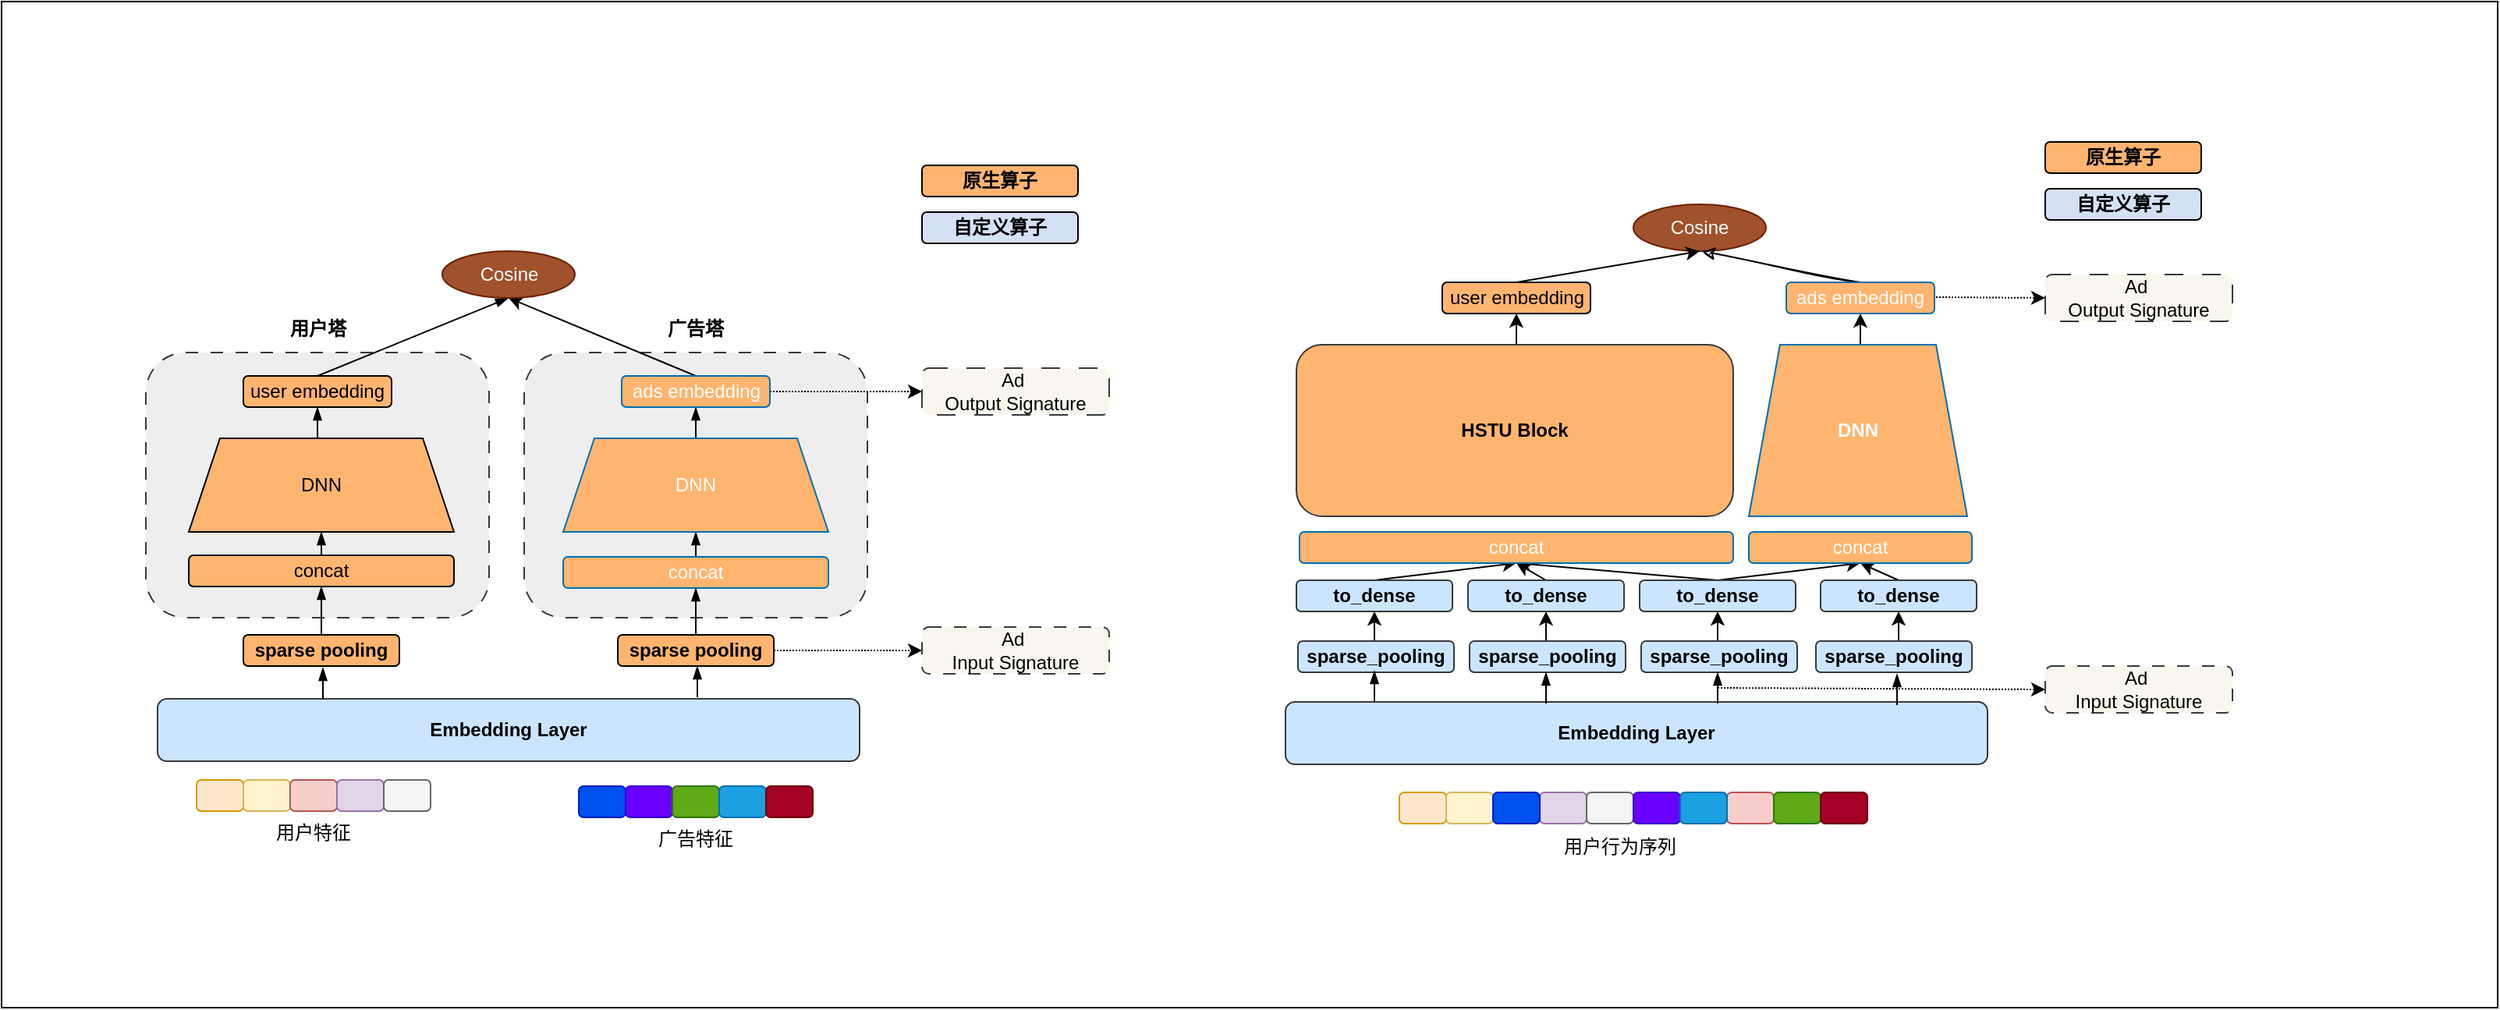 <mxfile version="27.0.3">
  <diagram id="C5RBs43oDa-KdzZeNtuy" name="Page-1">
    <mxGraphModel dx="1213" dy="1800" grid="1" gridSize="10" guides="1" tooltips="1" connect="1" arrows="1" fold="1" page="1" pageScale="1" pageWidth="827" pageHeight="1169" math="0" shadow="0">
      <root>
        <mxCell id="WIyWlLk6GJQsqaUBKTNV-0" />
        <mxCell id="WIyWlLk6GJQsqaUBKTNV-1" parent="WIyWlLk6GJQsqaUBKTNV-0" />
        <mxCell id="u-MCPZwp57srw_KDi1BU-45" value="" style="rounded=0;whiteSpace=wrap;html=1;hachureGap=4;strokeColor=default;align=center;verticalAlign=middle;fontFamily=Architects Daughter;fontSource=https%3A%2F%2Ffonts.googleapis.com%2Fcss%3Ffamily%3DArchitects%2BDaughter;fontSize=12;fontColor=default;fillColor=default;" vertex="1" parent="WIyWlLk6GJQsqaUBKTNV-1">
          <mxGeometry x="80" y="-70" width="1600" height="645" as="geometry" />
        </mxCell>
        <mxCell id="u-MCPZwp57srw_KDi1BU-48" value="" style="rounded=1;whiteSpace=wrap;html=1;hachureGap=4;strokeColor=#36393d;align=center;verticalAlign=middle;fontFamily=Architects Daughter;fontSource=https%3A%2F%2Ffonts.googleapis.com%2Fcss%3Ffamily%3DArchitects%2BDaughter;fontSize=12;fillColor=#eeeeee;dashed=1;dashPattern=8 8;" vertex="1" parent="WIyWlLk6GJQsqaUBKTNV-1">
          <mxGeometry x="415" y="155" width="220" height="170" as="geometry" />
        </mxCell>
        <mxCell id="u-MCPZwp57srw_KDi1BU-46" value="" style="rounded=1;whiteSpace=wrap;html=1;hachureGap=4;strokeColor=#36393d;align=center;verticalAlign=middle;fontFamily=Architects Daughter;fontSource=https%3A%2F%2Ffonts.googleapis.com%2Fcss%3Ffamily%3DArchitects%2BDaughter;fontSize=12;fillColor=#eeeeee;dashed=1;dashPattern=8 8;" vertex="1" parent="WIyWlLk6GJQsqaUBKTNV-1">
          <mxGeometry x="172.5" y="155" width="220" height="170" as="geometry" />
        </mxCell>
        <mxCell id="u-MCPZwp57srw_KDi1BU-0" value="" style="rounded=1;whiteSpace=wrap;html=1;hachureGap=4;fontFamily=Architects Daughter;fontSource=https%3A%2F%2Ffonts.googleapis.com%2Fcss%3Ffamily%3DArchitects%2BDaughter;fillColor=#ffe6cc;strokeColor=#d79b00;" vertex="1" parent="WIyWlLk6GJQsqaUBKTNV-1">
          <mxGeometry x="205" y="429" width="30" height="20" as="geometry" />
        </mxCell>
        <mxCell id="u-MCPZwp57srw_KDi1BU-2" value="" style="rounded=1;whiteSpace=wrap;html=1;hachureGap=4;fontFamily=Architects Daughter;fontSource=https%3A%2F%2Ffonts.googleapis.com%2Fcss%3Ffamily%3DArchitects%2BDaughter;fillColor=#fff2cc;strokeColor=#d6b656;" vertex="1" parent="WIyWlLk6GJQsqaUBKTNV-1">
          <mxGeometry x="235" y="429" width="30" height="20" as="geometry" />
        </mxCell>
        <mxCell id="u-MCPZwp57srw_KDi1BU-3" value="" style="rounded=1;whiteSpace=wrap;html=1;hachureGap=4;fontFamily=Architects Daughter;fontSource=https%3A%2F%2Ffonts.googleapis.com%2Fcss%3Ffamily%3DArchitects%2BDaughter;fillColor=#f8cecc;strokeColor=#b85450;" vertex="1" parent="WIyWlLk6GJQsqaUBKTNV-1">
          <mxGeometry x="265" y="429" width="30" height="20" as="geometry" />
        </mxCell>
        <mxCell id="u-MCPZwp57srw_KDi1BU-4" value="" style="rounded=1;whiteSpace=wrap;html=1;hachureGap=4;fontFamily=Architects Daughter;fontSource=https%3A%2F%2Ffonts.googleapis.com%2Fcss%3Ffamily%3DArchitects%2BDaughter;fillColor=#e1d5e7;strokeColor=#9673a6;" vertex="1" parent="WIyWlLk6GJQsqaUBKTNV-1">
          <mxGeometry x="295" y="429" width="30" height="20" as="geometry" />
        </mxCell>
        <mxCell id="u-MCPZwp57srw_KDi1BU-5" value="用户特征" style="text;html=1;align=center;verticalAlign=middle;whiteSpace=wrap;rounded=0;fontFamily=Architects Daughter;fontSource=https%3A%2F%2Ffonts.googleapis.com%2Fcss%3Ffamily%3DArchitects%2BDaughter;fontSize=12;fontColor=default;" vertex="1" parent="WIyWlLk6GJQsqaUBKTNV-1">
          <mxGeometry x="250" y="449" width="60" height="30" as="geometry" />
        </mxCell>
        <mxCell id="u-MCPZwp57srw_KDi1BU-12" value="&lt;font face=&quot;Helvetica&quot;&gt;Embedding Layer&lt;/font&gt;" style="rounded=1;whiteSpace=wrap;html=1;hachureGap=4;strokeColor=#36393d;align=center;verticalAlign=middle;fontFamily=Architects Daughter;fontSource=https%3A%2F%2Ffonts.googleapis.com%2Fcss%3Ffamily%3DArchitects%2BDaughter;fontSize=12;fillColor=#cce5ff;fontStyle=1" vertex="1" parent="WIyWlLk6GJQsqaUBKTNV-1">
          <mxGeometry x="180" y="377" width="450" height="40" as="geometry" />
        </mxCell>
        <mxCell id="u-MCPZwp57srw_KDi1BU-13" value="" style="rounded=1;whiteSpace=wrap;html=1;hachureGap=4;fontFamily=Architects Daughter;fontSource=https%3A%2F%2Ffonts.googleapis.com%2Fcss%3Ffamily%3DArchitects%2BDaughter;fillColor=#f5f5f5;fontColor=#333333;strokeColor=#666666;" vertex="1" parent="WIyWlLk6GJQsqaUBKTNV-1">
          <mxGeometry x="325" y="429" width="30" height="20" as="geometry" />
        </mxCell>
        <mxCell id="u-MCPZwp57srw_KDi1BU-14" value="" style="rounded=1;whiteSpace=wrap;html=1;hachureGap=4;fontFamily=Architects Daughter;fontSource=https%3A%2F%2Ffonts.googleapis.com%2Fcss%3Ffamily%3DArchitects%2BDaughter;fillColor=#0050ef;fontColor=#ffffff;strokeColor=#001DBC;" vertex="1" parent="WIyWlLk6GJQsqaUBKTNV-1">
          <mxGeometry x="450" y="433" width="30" height="20" as="geometry" />
        </mxCell>
        <mxCell id="u-MCPZwp57srw_KDi1BU-15" value="" style="rounded=1;whiteSpace=wrap;html=1;hachureGap=4;fontFamily=Architects Daughter;fontSource=https%3A%2F%2Ffonts.googleapis.com%2Fcss%3Ffamily%3DArchitects%2BDaughter;fillColor=#6a00ff;fontColor=#ffffff;strokeColor=#3700CC;" vertex="1" parent="WIyWlLk6GJQsqaUBKTNV-1">
          <mxGeometry x="480" y="433" width="30" height="20" as="geometry" />
        </mxCell>
        <mxCell id="u-MCPZwp57srw_KDi1BU-16" value="" style="rounded=1;whiteSpace=wrap;html=1;hachureGap=4;fontFamily=Architects Daughter;fontSource=https%3A%2F%2Ffonts.googleapis.com%2Fcss%3Ffamily%3DArchitects%2BDaughter;fillColor=#60a917;fontColor=#ffffff;strokeColor=#2D7600;" vertex="1" parent="WIyWlLk6GJQsqaUBKTNV-1">
          <mxGeometry x="510" y="433" width="30" height="20" as="geometry" />
        </mxCell>
        <mxCell id="u-MCPZwp57srw_KDi1BU-17" value="" style="rounded=1;whiteSpace=wrap;html=1;hachureGap=4;fontFamily=Architects Daughter;fontSource=https%3A%2F%2Ffonts.googleapis.com%2Fcss%3Ffamily%3DArchitects%2BDaughter;fillColor=#1ba1e2;fontColor=#ffffff;strokeColor=#006EAF;" vertex="1" parent="WIyWlLk6GJQsqaUBKTNV-1">
          <mxGeometry x="540" y="433" width="30" height="20" as="geometry" />
        </mxCell>
        <mxCell id="u-MCPZwp57srw_KDi1BU-18" value="广告特征" style="text;html=1;align=center;verticalAlign=middle;whiteSpace=wrap;rounded=0;fontFamily=Architects Daughter;fontSource=https%3A%2F%2Ffonts.googleapis.com%2Fcss%3Ffamily%3DArchitects%2BDaughter;fontSize=12;fontColor=default;" vertex="1" parent="WIyWlLk6GJQsqaUBKTNV-1">
          <mxGeometry x="495" y="453" width="60" height="30" as="geometry" />
        </mxCell>
        <mxCell id="u-MCPZwp57srw_KDi1BU-19" value="" style="rounded=1;whiteSpace=wrap;html=1;hachureGap=4;fontFamily=Architects Daughter;fontSource=https%3A%2F%2Ffonts.googleapis.com%2Fcss%3Ffamily%3DArchitects%2BDaughter;fillColor=#a20025;fontColor=#ffffff;strokeColor=#6F0000;" vertex="1" parent="WIyWlLk6GJQsqaUBKTNV-1">
          <mxGeometry x="570" y="433" width="30" height="20" as="geometry" />
        </mxCell>
        <mxCell id="u-MCPZwp57srw_KDi1BU-29" style="edgeStyle=orthogonalEdgeStyle;rounded=0;hachureGap=4;orthogonalLoop=1;jettySize=auto;html=1;exitX=0.5;exitY=0;exitDx=0;exitDy=0;entryX=0.5;entryY=1;entryDx=0;entryDy=0;fontFamily=Architects Daughter;fontSource=https%3A%2F%2Ffonts.googleapis.com%2Fcss%3Ffamily%3DArchitects%2BDaughter;fontSize=12;fontColor=default;endArrow=blockThin;endFill=1;" edge="1" parent="WIyWlLk6GJQsqaUBKTNV-1" source="u-MCPZwp57srw_KDi1BU-20" target="u-MCPZwp57srw_KDi1BU-23">
          <mxGeometry relative="1" as="geometry" />
        </mxCell>
        <mxCell id="u-MCPZwp57srw_KDi1BU-20" value="&lt;font face=&quot;Helvetica&quot;&gt;concat&lt;/font&gt;" style="rounded=1;whiteSpace=wrap;html=1;hachureGap=4;strokeColor=default;align=center;verticalAlign=middle;fontFamily=Architects Daughter;fontSource=https%3A%2F%2Ffonts.googleapis.com%2Fcss%3Ffamily%3DArchitects%2BDaughter;fontSize=12;fontColor=default;fillColor=#FFB570;" vertex="1" parent="WIyWlLk6GJQsqaUBKTNV-1">
          <mxGeometry x="200" y="285" width="170" height="20" as="geometry" />
        </mxCell>
        <mxCell id="u-MCPZwp57srw_KDi1BU-30" style="edgeStyle=orthogonalEdgeStyle;rounded=0;hachureGap=4;orthogonalLoop=1;jettySize=auto;html=1;exitX=0.5;exitY=0;exitDx=0;exitDy=0;entryX=0.5;entryY=1;entryDx=0;entryDy=0;fontFamily=Architects Daughter;fontSource=https%3A%2F%2Ffonts.googleapis.com%2Fcss%3Ffamily%3DArchitects%2BDaughter;fontSize=12;fontColor=default;endArrow=blockThin;endFill=1;" edge="1" parent="WIyWlLk6GJQsqaUBKTNV-1" source="u-MCPZwp57srw_KDi1BU-22" target="u-MCPZwp57srw_KDi1BU-24">
          <mxGeometry relative="1" as="geometry" />
        </mxCell>
        <mxCell id="u-MCPZwp57srw_KDi1BU-22" value="&lt;font face=&quot;Helvetica&quot;&gt;concat&lt;/font&gt;" style="rounded=1;whiteSpace=wrap;html=1;hachureGap=4;strokeColor=#006EAF;align=center;verticalAlign=middle;fontFamily=Architects Daughter;fontSource=https%3A%2F%2Ffonts.googleapis.com%2Fcss%3Ffamily%3DArchitects%2BDaughter;fontSize=12;fontColor=#ffffff;fillColor=#FFB570;" vertex="1" parent="WIyWlLk6GJQsqaUBKTNV-1">
          <mxGeometry x="440" y="286" width="170" height="20" as="geometry" />
        </mxCell>
        <mxCell id="u-MCPZwp57srw_KDi1BU-32" style="edgeStyle=orthogonalEdgeStyle;rounded=0;hachureGap=4;orthogonalLoop=1;jettySize=auto;html=1;exitX=0.5;exitY=0;exitDx=0;exitDy=0;entryX=0.5;entryY=1;entryDx=0;entryDy=0;fontFamily=Architects Daughter;fontSource=https%3A%2F%2Ffonts.googleapis.com%2Fcss%3Ffamily%3DArchitects%2BDaughter;fontSize=12;fontColor=default;endArrow=blockThin;endFill=1;" edge="1" parent="WIyWlLk6GJQsqaUBKTNV-1" source="u-MCPZwp57srw_KDi1BU-23" target="u-MCPZwp57srw_KDi1BU-25">
          <mxGeometry relative="1" as="geometry" />
        </mxCell>
        <mxCell id="u-MCPZwp57srw_KDi1BU-23" value="&lt;font face=&quot;Helvetica&quot;&gt;DNN&lt;/font&gt;" style="shape=trapezoid;perimeter=trapezoidPerimeter;whiteSpace=wrap;html=1;fixedSize=1;rounded=0;hachureGap=4;strokeColor=default;align=center;verticalAlign=middle;fontFamily=Architects Daughter;fontSource=https%3A%2F%2Ffonts.googleapis.com%2Fcss%3Ffamily%3DArchitects%2BDaughter;fontSize=12;fontColor=default;fillColor=#FFB570;" vertex="1" parent="WIyWlLk6GJQsqaUBKTNV-1">
          <mxGeometry x="200" y="210" width="170" height="60" as="geometry" />
        </mxCell>
        <mxCell id="u-MCPZwp57srw_KDi1BU-33" style="edgeStyle=orthogonalEdgeStyle;rounded=0;hachureGap=4;orthogonalLoop=1;jettySize=auto;html=1;exitX=0.5;exitY=0;exitDx=0;exitDy=0;entryX=0.5;entryY=1;entryDx=0;entryDy=0;fontFamily=Architects Daughter;fontSource=https%3A%2F%2Ffonts.googleapis.com%2Fcss%3Ffamily%3DArchitects%2BDaughter;fontSize=12;fontColor=default;endArrow=blockThin;endFill=1;" edge="1" parent="WIyWlLk6GJQsqaUBKTNV-1" source="u-MCPZwp57srw_KDi1BU-24" target="u-MCPZwp57srw_KDi1BU-26">
          <mxGeometry relative="1" as="geometry" />
        </mxCell>
        <mxCell id="u-MCPZwp57srw_KDi1BU-24" value="&lt;font face=&quot;Helvetica&quot;&gt;DNN&lt;/font&gt;" style="shape=trapezoid;perimeter=trapezoidPerimeter;whiteSpace=wrap;html=1;fixedSize=1;rounded=0;hachureGap=4;strokeColor=#006EAF;align=center;verticalAlign=middle;fontFamily=Architects Daughter;fontSource=https%3A%2F%2Ffonts.googleapis.com%2Fcss%3Ffamily%3DArchitects%2BDaughter;fontSize=12;fontColor=#ffffff;fillColor=#FFB570;" vertex="1" parent="WIyWlLk6GJQsqaUBKTNV-1">
          <mxGeometry x="440" y="210" width="170" height="60" as="geometry" />
        </mxCell>
        <mxCell id="u-MCPZwp57srw_KDi1BU-34" style="rounded=0;hachureGap=4;orthogonalLoop=1;jettySize=auto;html=1;exitX=0.5;exitY=0;exitDx=0;exitDy=0;entryX=0.5;entryY=1;entryDx=0;entryDy=0;fontFamily=Architects Daughter;fontSource=https%3A%2F%2Ffonts.googleapis.com%2Fcss%3Ffamily%3DArchitects%2BDaughter;fontSize=12;fontColor=default;endArrow=blockThin;endFill=1;" edge="1" parent="WIyWlLk6GJQsqaUBKTNV-1" source="u-MCPZwp57srw_KDi1BU-25" target="u-MCPZwp57srw_KDi1BU-28">
          <mxGeometry relative="1" as="geometry" />
        </mxCell>
        <mxCell id="u-MCPZwp57srw_KDi1BU-25" value="&lt;font face=&quot;Helvetica&quot;&gt;user embedding&lt;/font&gt;" style="rounded=1;whiteSpace=wrap;html=1;hachureGap=4;strokeColor=default;align=center;verticalAlign=middle;fontFamily=Architects Daughter;fontSource=https%3A%2F%2Ffonts.googleapis.com%2Fcss%3Ffamily%3DArchitects%2BDaughter;fontSize=12;fontColor=default;fillColor=#FFB570;" vertex="1" parent="WIyWlLk6GJQsqaUBKTNV-1">
          <mxGeometry x="235" y="170" width="95" height="20" as="geometry" />
        </mxCell>
        <mxCell id="u-MCPZwp57srw_KDi1BU-35" style="rounded=0;hachureGap=4;orthogonalLoop=1;jettySize=auto;html=1;exitX=0.5;exitY=0;exitDx=0;exitDy=0;entryX=0.5;entryY=1;entryDx=0;entryDy=0;fontFamily=Architects Daughter;fontSource=https%3A%2F%2Ffonts.googleapis.com%2Fcss%3Ffamily%3DArchitects%2BDaughter;fontSize=12;fontColor=default;" edge="1" parent="WIyWlLk6GJQsqaUBKTNV-1" source="u-MCPZwp57srw_KDi1BU-26" target="u-MCPZwp57srw_KDi1BU-28">
          <mxGeometry relative="1" as="geometry" />
        </mxCell>
        <mxCell id="u-MCPZwp57srw_KDi1BU-60" style="rounded=0;hachureGap=4;orthogonalLoop=1;jettySize=auto;html=1;exitX=1;exitY=0.5;exitDx=0;exitDy=0;entryX=0;entryY=0.5;entryDx=0;entryDy=0;fontFamily=Architects Daughter;fontSource=https%3A%2F%2Ffonts.googleapis.com%2Fcss%3Ffamily%3DArchitects%2BDaughter;fontSize=12;fontColor=default;dashed=1;dashPattern=1 1;" edge="1" parent="WIyWlLk6GJQsqaUBKTNV-1" source="u-MCPZwp57srw_KDi1BU-26" target="u-MCPZwp57srw_KDi1BU-59">
          <mxGeometry relative="1" as="geometry" />
        </mxCell>
        <mxCell id="u-MCPZwp57srw_KDi1BU-26" value="&lt;font face=&quot;Helvetica&quot;&gt;ads embedding&lt;/font&gt;" style="rounded=1;whiteSpace=wrap;html=1;hachureGap=4;strokeColor=#006EAF;align=center;verticalAlign=middle;fontFamily=Architects Daughter;fontSource=https%3A%2F%2Ffonts.googleapis.com%2Fcss%3Ffamily%3DArchitects%2BDaughter;fontSize=12;fontColor=#ffffff;fillColor=#FFB570;" vertex="1" parent="WIyWlLk6GJQsqaUBKTNV-1">
          <mxGeometry x="477.5" y="170" width="95" height="20" as="geometry" />
        </mxCell>
        <mxCell id="u-MCPZwp57srw_KDi1BU-28" value="Cosine" style="ellipse;whiteSpace=wrap;html=1;rounded=1;hachureGap=4;strokeColor=#6D1F00;align=center;verticalAlign=middle;fontFamily=Helvetica;fontSize=12;fontColor=#ffffff;fillColor=#a0522d;" vertex="1" parent="WIyWlLk6GJQsqaUBKTNV-1">
          <mxGeometry x="362.5" y="90" width="85" height="30" as="geometry" />
        </mxCell>
        <mxCell id="u-MCPZwp57srw_KDi1BU-39" style="edgeStyle=orthogonalEdgeStyle;rounded=0;hachureGap=4;orthogonalLoop=1;jettySize=auto;html=1;exitX=0.5;exitY=0;exitDx=0;exitDy=0;entryX=0.5;entryY=1;entryDx=0;entryDy=0;fontFamily=Architects Daughter;fontSource=https%3A%2F%2Ffonts.googleapis.com%2Fcss%3Ffamily%3DArchitects%2BDaughter;fontSize=12;fontColor=default;endArrow=blockThin;endFill=1;" edge="1" parent="WIyWlLk6GJQsqaUBKTNV-1" source="u-MCPZwp57srw_KDi1BU-36" target="u-MCPZwp57srw_KDi1BU-20">
          <mxGeometry relative="1" as="geometry" />
        </mxCell>
        <mxCell id="u-MCPZwp57srw_KDi1BU-36" value="&lt;font face=&quot;Helvetica&quot;&gt;&lt;b&gt;sparse pooling&lt;/b&gt;&lt;/font&gt;" style="rounded=1;whiteSpace=wrap;html=1;hachureGap=4;strokeColor=default;align=center;verticalAlign=middle;fontFamily=Architects Daughter;fontSource=https%3A%2F%2Ffonts.googleapis.com%2Fcss%3Ffamily%3DArchitects%2BDaughter;fontSize=12;fontColor=default;fillColor=#FFB570;" vertex="1" parent="WIyWlLk6GJQsqaUBKTNV-1">
          <mxGeometry x="235" y="336" width="100" height="20" as="geometry" />
        </mxCell>
        <mxCell id="u-MCPZwp57srw_KDi1BU-38" style="edgeStyle=orthogonalEdgeStyle;rounded=0;hachureGap=4;orthogonalLoop=1;jettySize=auto;html=1;exitX=0.5;exitY=0;exitDx=0;exitDy=0;entryX=0.5;entryY=1;entryDx=0;entryDy=0;fontFamily=Architects Daughter;fontSource=https%3A%2F%2Ffonts.googleapis.com%2Fcss%3Ffamily%3DArchitects%2BDaughter;fontSize=12;fontColor=default;endArrow=blockThin;endFill=1;" edge="1" parent="WIyWlLk6GJQsqaUBKTNV-1" source="u-MCPZwp57srw_KDi1BU-37" target="u-MCPZwp57srw_KDi1BU-22">
          <mxGeometry relative="1" as="geometry" />
        </mxCell>
        <mxCell id="u-MCPZwp57srw_KDi1BU-58" style="rounded=0;hachureGap=4;orthogonalLoop=1;jettySize=auto;html=1;exitX=1;exitY=0.5;exitDx=0;exitDy=0;fontFamily=Architects Daughter;fontSource=https%3A%2F%2Ffonts.googleapis.com%2Fcss%3Ffamily%3DArchitects%2BDaughter;fontSize=12;fontColor=default;dashed=1;dashPattern=1 1;entryX=0;entryY=0.5;entryDx=0;entryDy=0;" edge="1" parent="WIyWlLk6GJQsqaUBKTNV-1" source="u-MCPZwp57srw_KDi1BU-37" target="u-MCPZwp57srw_KDi1BU-55">
          <mxGeometry relative="1" as="geometry" />
        </mxCell>
        <mxCell id="u-MCPZwp57srw_KDi1BU-37" value="&lt;font face=&quot;Helvetica&quot;&gt;&lt;b&gt;sparse pooling&lt;/b&gt;&lt;/font&gt;" style="rounded=1;whiteSpace=wrap;html=1;hachureGap=4;strokeColor=default;align=center;verticalAlign=middle;fontFamily=Architects Daughter;fontSource=https%3A%2F%2Ffonts.googleapis.com%2Fcss%3Ffamily%3DArchitects%2BDaughter;fontSize=12;fontColor=default;fillColor=#FFB570;" vertex="1" parent="WIyWlLk6GJQsqaUBKTNV-1">
          <mxGeometry x="475" y="336" width="100" height="20" as="geometry" />
        </mxCell>
        <mxCell id="u-MCPZwp57srw_KDi1BU-41" style="edgeStyle=orthogonalEdgeStyle;rounded=0;hachureGap=4;orthogonalLoop=1;jettySize=auto;html=1;exitX=0.5;exitY=0;exitDx=0;exitDy=0;entryX=0.5;entryY=1;entryDx=0;entryDy=0;fontFamily=Architects Daughter;fontSource=https%3A%2F%2Ffonts.googleapis.com%2Fcss%3Ffamily%3DArchitects%2BDaughter;fontSize=12;fontColor=default;endArrow=blockThin;endFill=1;" edge="1" parent="WIyWlLk6GJQsqaUBKTNV-1">
          <mxGeometry relative="1" as="geometry">
            <mxPoint x="526" y="376" as="sourcePoint" />
            <mxPoint x="526" y="356" as="targetPoint" />
          </mxGeometry>
        </mxCell>
        <mxCell id="u-MCPZwp57srw_KDi1BU-42" style="edgeStyle=orthogonalEdgeStyle;rounded=0;hachureGap=4;orthogonalLoop=1;jettySize=auto;html=1;exitX=0.5;exitY=0;exitDx=0;exitDy=0;entryX=0.5;entryY=1;entryDx=0;entryDy=0;fontFamily=Architects Daughter;fontSource=https%3A%2F%2Ffonts.googleapis.com%2Fcss%3Ffamily%3DArchitects%2BDaughter;fontSize=12;fontColor=default;endArrow=blockThin;endFill=1;" edge="1" parent="WIyWlLk6GJQsqaUBKTNV-1">
          <mxGeometry relative="1" as="geometry">
            <mxPoint x="286" y="377" as="sourcePoint" />
            <mxPoint x="286" y="357" as="targetPoint" />
          </mxGeometry>
        </mxCell>
        <mxCell id="u-MCPZwp57srw_KDi1BU-49" value="&lt;font face=&quot;Helvetica&quot;&gt;广告塔&lt;/font&gt;" style="text;html=1;align=center;verticalAlign=middle;whiteSpace=wrap;rounded=0;fontFamily=Architects Daughter;fontSource=https%3A%2F%2Ffonts.googleapis.com%2Fcss%3Ffamily%3DArchitects%2BDaughter;fontSize=12;fontColor=default;fontStyle=1" vertex="1" parent="WIyWlLk6GJQsqaUBKTNV-1">
          <mxGeometry x="495" y="125" width="60" height="30" as="geometry" />
        </mxCell>
        <mxCell id="u-MCPZwp57srw_KDi1BU-50" value="&lt;font face=&quot;Helvetica&quot;&gt;用户塔&lt;/font&gt;" style="text;html=1;align=center;verticalAlign=middle;whiteSpace=wrap;rounded=0;fontFamily=Architects Daughter;fontSource=https%3A%2F%2Ffonts.googleapis.com%2Fcss%3Ffamily%3DArchitects%2BDaughter;fontSize=12;fontColor=default;fontStyle=1" vertex="1" parent="WIyWlLk6GJQsqaUBKTNV-1">
          <mxGeometry x="252.5" y="125" width="60" height="30" as="geometry" />
        </mxCell>
        <mxCell id="u-MCPZwp57srw_KDi1BU-55" value="Ad&amp;nbsp;&lt;div&gt;Input Signature&lt;/div&gt;" style="text;html=1;align=center;verticalAlign=middle;whiteSpace=wrap;rounded=1;fontFamily=Helvetica;fontSize=12;fillColor=#f9f7ed;strokeColor=#36393d;dashed=1;dashPattern=8 8;" vertex="1" parent="WIyWlLk6GJQsqaUBKTNV-1">
          <mxGeometry x="670" y="331" width="120" height="30" as="geometry" />
        </mxCell>
        <mxCell id="u-MCPZwp57srw_KDi1BU-59" value="Ad&amp;nbsp;&lt;div&gt;Output Signature&lt;/div&gt;" style="text;html=1;align=center;verticalAlign=middle;whiteSpace=wrap;rounded=1;fontFamily=Helvetica;fontSize=12;fillColor=#f9f7ed;strokeColor=#36393d;dashed=1;dashPattern=12 12;" vertex="1" parent="WIyWlLk6GJQsqaUBKTNV-1">
          <mxGeometry x="670" y="165" width="120" height="30" as="geometry" />
        </mxCell>
        <mxCell id="u-MCPZwp57srw_KDi1BU-61" value="" style="rounded=1;whiteSpace=wrap;html=1;hachureGap=4;fontFamily=Architects Daughter;fontSource=https%3A%2F%2Ffonts.googleapis.com%2Fcss%3Ffamily%3DArchitects%2BDaughter;fillColor=#ffe6cc;strokeColor=#d79b00;" vertex="1" parent="WIyWlLk6GJQsqaUBKTNV-1">
          <mxGeometry x="976" y="437" width="30" height="20" as="geometry" />
        </mxCell>
        <mxCell id="u-MCPZwp57srw_KDi1BU-62" value="" style="rounded=1;whiteSpace=wrap;html=1;hachureGap=4;fontFamily=Architects Daughter;fontSource=https%3A%2F%2Ffonts.googleapis.com%2Fcss%3Ffamily%3DArchitects%2BDaughter;fillColor=#fff2cc;strokeColor=#d6b656;" vertex="1" parent="WIyWlLk6GJQsqaUBKTNV-1">
          <mxGeometry x="1006" y="437" width="30" height="20" as="geometry" />
        </mxCell>
        <mxCell id="u-MCPZwp57srw_KDi1BU-63" value="" style="rounded=1;whiteSpace=wrap;html=1;hachureGap=4;fontFamily=Architects Daughter;fontSource=https%3A%2F%2Ffonts.googleapis.com%2Fcss%3Ffamily%3DArchitects%2BDaughter;fillColor=#f8cecc;strokeColor=#b85450;" vertex="1" parent="WIyWlLk6GJQsqaUBKTNV-1">
          <mxGeometry x="1186" y="437" width="30" height="20" as="geometry" />
        </mxCell>
        <mxCell id="u-MCPZwp57srw_KDi1BU-64" value="" style="rounded=1;whiteSpace=wrap;html=1;hachureGap=4;fontFamily=Architects Daughter;fontSource=https%3A%2F%2Ffonts.googleapis.com%2Fcss%3Ffamily%3DArchitects%2BDaughter;fillColor=#e1d5e7;strokeColor=#9673a6;" vertex="1" parent="WIyWlLk6GJQsqaUBKTNV-1">
          <mxGeometry x="1066" y="437" width="30" height="20" as="geometry" />
        </mxCell>
        <mxCell id="u-MCPZwp57srw_KDi1BU-65" value="&lt;font face=&quot;Helvetica&quot;&gt;用户行为序列&lt;/font&gt;" style="text;html=1;align=center;verticalAlign=middle;whiteSpace=wrap;rounded=0;fontFamily=Architects Daughter;fontSource=https%3A%2F%2Ffonts.googleapis.com%2Fcss%3Ffamily%3DArchitects%2BDaughter;fontSize=12;fontColor=default;" vertex="1" parent="WIyWlLk6GJQsqaUBKTNV-1">
          <mxGeometry x="1075" y="457" width="85" height="30" as="geometry" />
        </mxCell>
        <mxCell id="u-MCPZwp57srw_KDi1BU-66" value="&lt;font face=&quot;Helvetica&quot;&gt;Embedding Layer&lt;/font&gt;" style="rounded=1;whiteSpace=wrap;html=1;hachureGap=4;strokeColor=#36393d;align=center;verticalAlign=middle;fontFamily=Architects Daughter;fontSource=https%3A%2F%2Ffonts.googleapis.com%2Fcss%3Ffamily%3DArchitects%2BDaughter;fontSize=12;fillColor=#cce5ff;fontStyle=1" vertex="1" parent="WIyWlLk6GJQsqaUBKTNV-1">
          <mxGeometry x="903" y="379" width="450" height="40" as="geometry" />
        </mxCell>
        <mxCell id="u-MCPZwp57srw_KDi1BU-67" value="" style="rounded=1;whiteSpace=wrap;html=1;hachureGap=4;fontFamily=Architects Daughter;fontSource=https%3A%2F%2Ffonts.googleapis.com%2Fcss%3Ffamily%3DArchitects%2BDaughter;fillColor=#f5f5f5;fontColor=#333333;strokeColor=#666666;" vertex="1" parent="WIyWlLk6GJQsqaUBKTNV-1">
          <mxGeometry x="1096" y="437" width="30" height="20" as="geometry" />
        </mxCell>
        <mxCell id="u-MCPZwp57srw_KDi1BU-68" value="" style="rounded=1;whiteSpace=wrap;html=1;hachureGap=4;fontFamily=Architects Daughter;fontSource=https%3A%2F%2Ffonts.googleapis.com%2Fcss%3Ffamily%3DArchitects%2BDaughter;fillColor=#0050ef;fontColor=#ffffff;strokeColor=#001DBC;" vertex="1" parent="WIyWlLk6GJQsqaUBKTNV-1">
          <mxGeometry x="1036" y="437" width="30" height="20" as="geometry" />
        </mxCell>
        <mxCell id="u-MCPZwp57srw_KDi1BU-69" value="" style="rounded=1;whiteSpace=wrap;html=1;hachureGap=4;fontFamily=Architects Daughter;fontSource=https%3A%2F%2Ffonts.googleapis.com%2Fcss%3Ffamily%3DArchitects%2BDaughter;fillColor=#6a00ff;fontColor=#ffffff;strokeColor=#3700CC;" vertex="1" parent="WIyWlLk6GJQsqaUBKTNV-1">
          <mxGeometry x="1126" y="437" width="30" height="20" as="geometry" />
        </mxCell>
        <mxCell id="u-MCPZwp57srw_KDi1BU-70" value="" style="rounded=1;whiteSpace=wrap;html=1;hachureGap=4;fontFamily=Architects Daughter;fontSource=https%3A%2F%2Ffonts.googleapis.com%2Fcss%3Ffamily%3DArchitects%2BDaughter;fillColor=#60a917;fontColor=#ffffff;strokeColor=#2D7600;" vertex="1" parent="WIyWlLk6GJQsqaUBKTNV-1">
          <mxGeometry x="1216" y="437" width="30" height="20" as="geometry" />
        </mxCell>
        <mxCell id="u-MCPZwp57srw_KDi1BU-71" value="" style="rounded=1;whiteSpace=wrap;html=1;hachureGap=4;fontFamily=Architects Daughter;fontSource=https%3A%2F%2Ffonts.googleapis.com%2Fcss%3Ffamily%3DArchitects%2BDaughter;fillColor=#1ba1e2;fontColor=#ffffff;strokeColor=#006EAF;" vertex="1" parent="WIyWlLk6GJQsqaUBKTNV-1">
          <mxGeometry x="1156" y="437" width="30" height="20" as="geometry" />
        </mxCell>
        <mxCell id="u-MCPZwp57srw_KDi1BU-73" value="" style="rounded=1;whiteSpace=wrap;html=1;hachureGap=4;fontFamily=Architects Daughter;fontSource=https%3A%2F%2Ffonts.googleapis.com%2Fcss%3Ffamily%3DArchitects%2BDaughter;fillColor=#a20025;fontColor=#ffffff;strokeColor=#6F0000;" vertex="1" parent="WIyWlLk6GJQsqaUBKTNV-1">
          <mxGeometry x="1246" y="437" width="30" height="20" as="geometry" />
        </mxCell>
        <mxCell id="u-MCPZwp57srw_KDi1BU-98" style="edgeStyle=orthogonalEdgeStyle;rounded=0;hachureGap=4;orthogonalLoop=1;jettySize=auto;html=1;exitX=0.5;exitY=0;exitDx=0;exitDy=0;entryX=0.5;entryY=1;entryDx=0;entryDy=0;fontFamily=Architects Daughter;fontSource=https%3A%2F%2Ffonts.googleapis.com%2Fcss%3Ffamily%3DArchitects%2BDaughter;fontSize=12;fontColor=default;" edge="1" parent="WIyWlLk6GJQsqaUBKTNV-1" source="u-MCPZwp57srw_KDi1BU-75" target="u-MCPZwp57srw_KDi1BU-96">
          <mxGeometry relative="1" as="geometry" />
        </mxCell>
        <mxCell id="u-MCPZwp57srw_KDi1BU-75" value="&lt;font face=&quot;Helvetica&quot;&gt;HSTU Block&lt;/font&gt;" style="rounded=1;whiteSpace=wrap;html=1;hachureGap=4;strokeColor=#36393d;align=center;verticalAlign=middle;fontFamily=Architects Daughter;fontSource=https%3A%2F%2Ffonts.googleapis.com%2Fcss%3Ffamily%3DArchitects%2BDaughter;fontSize=12;fillColor=#FFB570;fontStyle=1" vertex="1" parent="WIyWlLk6GJQsqaUBKTNV-1">
          <mxGeometry x="910" y="150" width="280" height="110" as="geometry" />
        </mxCell>
        <mxCell id="u-MCPZwp57srw_KDi1BU-84" style="edgeStyle=orthogonalEdgeStyle;rounded=0;hachureGap=4;orthogonalLoop=1;jettySize=auto;html=1;exitX=0.5;exitY=0;exitDx=0;exitDy=0;entryX=0.5;entryY=1;entryDx=0;entryDy=0;fontFamily=Architects Daughter;fontSource=https%3A%2F%2Ffonts.googleapis.com%2Fcss%3Ffamily%3DArchitects%2BDaughter;fontSize=12;fontColor=default;" edge="1" parent="WIyWlLk6GJQsqaUBKTNV-1" source="u-MCPZwp57srw_KDi1BU-76" target="u-MCPZwp57srw_KDi1BU-80">
          <mxGeometry relative="1" as="geometry" />
        </mxCell>
        <mxCell id="u-MCPZwp57srw_KDi1BU-76" value="&lt;font face=&quot;Helvetica&quot;&gt;&lt;b&gt;sparse_pooling&lt;/b&gt;&lt;/font&gt;" style="rounded=1;whiteSpace=wrap;html=1;hachureGap=4;strokeColor=#36393d;align=center;verticalAlign=middle;fontFamily=Architects Daughter;fontSource=https%3A%2F%2Ffonts.googleapis.com%2Fcss%3Ffamily%3DArchitects%2BDaughter;fontSize=12;fillColor=#cce5ff;" vertex="1" parent="WIyWlLk6GJQsqaUBKTNV-1">
          <mxGeometry x="911" y="340" width="100" height="20" as="geometry" />
        </mxCell>
        <mxCell id="u-MCPZwp57srw_KDi1BU-85" style="edgeStyle=orthogonalEdgeStyle;rounded=0;hachureGap=4;orthogonalLoop=1;jettySize=auto;html=1;exitX=0.5;exitY=0;exitDx=0;exitDy=0;entryX=0.5;entryY=1;entryDx=0;entryDy=0;fontFamily=Architects Daughter;fontSource=https%3A%2F%2Ffonts.googleapis.com%2Fcss%3Ffamily%3DArchitects%2BDaughter;fontSize=12;fontColor=default;" edge="1" parent="WIyWlLk6GJQsqaUBKTNV-1" source="u-MCPZwp57srw_KDi1BU-77" target="u-MCPZwp57srw_KDi1BU-81">
          <mxGeometry relative="1" as="geometry" />
        </mxCell>
        <mxCell id="u-MCPZwp57srw_KDi1BU-77" value="&lt;font face=&quot;Helvetica&quot;&gt;&lt;b&gt;sparse_pooling&lt;/b&gt;&lt;/font&gt;" style="rounded=1;whiteSpace=wrap;html=1;hachureGap=4;strokeColor=#36393d;align=center;verticalAlign=middle;fontFamily=Architects Daughter;fontSource=https%3A%2F%2Ffonts.googleapis.com%2Fcss%3Ffamily%3DArchitects%2BDaughter;fontSize=12;fillColor=#cce5ff;" vertex="1" parent="WIyWlLk6GJQsqaUBKTNV-1">
          <mxGeometry x="1021" y="340" width="100" height="20" as="geometry" />
        </mxCell>
        <mxCell id="u-MCPZwp57srw_KDi1BU-88" style="edgeStyle=orthogonalEdgeStyle;rounded=0;hachureGap=4;orthogonalLoop=1;jettySize=auto;html=1;exitX=0.5;exitY=0;exitDx=0;exitDy=0;entryX=0.5;entryY=1;entryDx=0;entryDy=0;fontFamily=Architects Daughter;fontSource=https%3A%2F%2Ffonts.googleapis.com%2Fcss%3Ffamily%3DArchitects%2BDaughter;fontSize=12;fontColor=default;" edge="1" parent="WIyWlLk6GJQsqaUBKTNV-1" source="u-MCPZwp57srw_KDi1BU-78" target="u-MCPZwp57srw_KDi1BU-82">
          <mxGeometry relative="1" as="geometry" />
        </mxCell>
        <mxCell id="u-MCPZwp57srw_KDi1BU-78" value="&lt;font face=&quot;Helvetica&quot;&gt;&lt;b&gt;sparse_pooling&lt;/b&gt;&lt;/font&gt;" style="rounded=1;whiteSpace=wrap;html=1;hachureGap=4;strokeColor=#36393d;align=center;verticalAlign=middle;fontFamily=Architects Daughter;fontSource=https%3A%2F%2Ffonts.googleapis.com%2Fcss%3Ffamily%3DArchitects%2BDaughter;fontSize=12;fillColor=#cce5ff;" vertex="1" parent="WIyWlLk6GJQsqaUBKTNV-1">
          <mxGeometry x="1131" y="340" width="100" height="20" as="geometry" />
        </mxCell>
        <mxCell id="u-MCPZwp57srw_KDi1BU-87" style="edgeStyle=orthogonalEdgeStyle;rounded=0;hachureGap=4;orthogonalLoop=1;jettySize=auto;html=1;exitX=0.5;exitY=0;exitDx=0;exitDy=0;entryX=0.5;entryY=1;entryDx=0;entryDy=0;fontFamily=Architects Daughter;fontSource=https%3A%2F%2Ffonts.googleapis.com%2Fcss%3Ffamily%3DArchitects%2BDaughter;fontSize=12;fontColor=default;" edge="1" parent="WIyWlLk6GJQsqaUBKTNV-1" source="u-MCPZwp57srw_KDi1BU-79" target="u-MCPZwp57srw_KDi1BU-83">
          <mxGeometry relative="1" as="geometry" />
        </mxCell>
        <mxCell id="u-MCPZwp57srw_KDi1BU-79" value="&lt;font face=&quot;Helvetica&quot;&gt;&lt;b&gt;sparse_pooling&lt;/b&gt;&lt;/font&gt;" style="rounded=1;whiteSpace=wrap;html=1;hachureGap=4;strokeColor=#36393d;align=center;verticalAlign=middle;fontFamily=Architects Daughter;fontSource=https%3A%2F%2Ffonts.googleapis.com%2Fcss%3Ffamily%3DArchitects%2BDaughter;fontSize=12;fillColor=#cce5ff;" vertex="1" parent="WIyWlLk6GJQsqaUBKTNV-1">
          <mxGeometry x="1243" y="340" width="100" height="20" as="geometry" />
        </mxCell>
        <mxCell id="u-MCPZwp57srw_KDi1BU-103" style="rounded=0;hachureGap=4;orthogonalLoop=1;jettySize=auto;html=1;exitX=0.5;exitY=0;exitDx=0;exitDy=0;entryX=0.5;entryY=1;entryDx=0;entryDy=0;fontFamily=Architects Daughter;fontSource=https%3A%2F%2Ffonts.googleapis.com%2Fcss%3Ffamily%3DArchitects%2BDaughter;fontSize=12;fontColor=default;" edge="1" parent="WIyWlLk6GJQsqaUBKTNV-1" source="u-MCPZwp57srw_KDi1BU-80" target="u-MCPZwp57srw_KDi1BU-89">
          <mxGeometry relative="1" as="geometry" />
        </mxCell>
        <mxCell id="u-MCPZwp57srw_KDi1BU-80" value="&lt;font face=&quot;Helvetica&quot;&gt;&lt;b&gt;to_dense&lt;/b&gt;&lt;/font&gt;" style="rounded=1;whiteSpace=wrap;html=1;hachureGap=4;strokeColor=#36393d;align=center;verticalAlign=middle;fontFamily=Architects Daughter;fontSource=https%3A%2F%2Ffonts.googleapis.com%2Fcss%3Ffamily%3DArchitects%2BDaughter;fontSize=12;fillColor=#cce5ff;" vertex="1" parent="WIyWlLk6GJQsqaUBKTNV-1">
          <mxGeometry x="910" y="301" width="100" height="20" as="geometry" />
        </mxCell>
        <mxCell id="u-MCPZwp57srw_KDi1BU-104" style="rounded=0;hachureGap=4;orthogonalLoop=1;jettySize=auto;html=1;exitX=0.5;exitY=0;exitDx=0;exitDy=0;entryX=0.5;entryY=1;entryDx=0;entryDy=0;fontFamily=Architects Daughter;fontSource=https%3A%2F%2Ffonts.googleapis.com%2Fcss%3Ffamily%3DArchitects%2BDaughter;fontSize=12;fontColor=default;" edge="1" parent="WIyWlLk6GJQsqaUBKTNV-1" source="u-MCPZwp57srw_KDi1BU-81" target="u-MCPZwp57srw_KDi1BU-89">
          <mxGeometry relative="1" as="geometry" />
        </mxCell>
        <mxCell id="u-MCPZwp57srw_KDi1BU-81" value="&lt;font face=&quot;Helvetica&quot;&gt;&lt;b&gt;to_dense&lt;/b&gt;&lt;/font&gt;" style="rounded=1;whiteSpace=wrap;html=1;hachureGap=4;strokeColor=#36393d;align=center;verticalAlign=middle;fontFamily=Architects Daughter;fontSource=https%3A%2F%2Ffonts.googleapis.com%2Fcss%3Ffamily%3DArchitects%2BDaughter;fontSize=12;fillColor=#cce5ff;" vertex="1" parent="WIyWlLk6GJQsqaUBKTNV-1">
          <mxGeometry x="1020" y="301" width="100" height="20" as="geometry" />
        </mxCell>
        <mxCell id="u-MCPZwp57srw_KDi1BU-101" style="rounded=0;hachureGap=4;orthogonalLoop=1;jettySize=auto;html=1;exitX=0.5;exitY=0;exitDx=0;exitDy=0;entryX=0.5;entryY=1;entryDx=0;entryDy=0;fontFamily=Architects Daughter;fontSource=https%3A%2F%2Ffonts.googleapis.com%2Fcss%3Ffamily%3DArchitects%2BDaughter;fontSize=12;fontColor=default;" edge="1" parent="WIyWlLk6GJQsqaUBKTNV-1" source="u-MCPZwp57srw_KDi1BU-82" target="u-MCPZwp57srw_KDi1BU-90">
          <mxGeometry relative="1" as="geometry" />
        </mxCell>
        <mxCell id="u-MCPZwp57srw_KDi1BU-105" style="rounded=0;hachureGap=4;orthogonalLoop=1;jettySize=auto;html=1;exitX=0.5;exitY=0;exitDx=0;exitDy=0;fontFamily=Architects Daughter;fontSource=https%3A%2F%2Ffonts.googleapis.com%2Fcss%3Ffamily%3DArchitects%2BDaughter;fontSize=12;fontColor=default;entryX=0.5;entryY=1;entryDx=0;entryDy=0;" edge="1" parent="WIyWlLk6GJQsqaUBKTNV-1" source="u-MCPZwp57srw_KDi1BU-82" target="u-MCPZwp57srw_KDi1BU-89">
          <mxGeometry relative="1" as="geometry" />
        </mxCell>
        <mxCell id="u-MCPZwp57srw_KDi1BU-82" value="&lt;font face=&quot;Helvetica&quot;&gt;&lt;b&gt;to_dense&lt;/b&gt;&lt;/font&gt;" style="rounded=1;whiteSpace=wrap;html=1;hachureGap=4;strokeColor=#36393d;align=center;verticalAlign=middle;fontFamily=Architects Daughter;fontSource=https%3A%2F%2Ffonts.googleapis.com%2Fcss%3Ffamily%3DArchitects%2BDaughter;fontSize=12;fillColor=#cce5ff;" vertex="1" parent="WIyWlLk6GJQsqaUBKTNV-1">
          <mxGeometry x="1130" y="301" width="100" height="20" as="geometry" />
        </mxCell>
        <mxCell id="u-MCPZwp57srw_KDi1BU-102" style="rounded=0;hachureGap=4;orthogonalLoop=1;jettySize=auto;html=1;exitX=0.5;exitY=0;exitDx=0;exitDy=0;entryX=0.5;entryY=1;entryDx=0;entryDy=0;fontFamily=Architects Daughter;fontSource=https%3A%2F%2Ffonts.googleapis.com%2Fcss%3Ffamily%3DArchitects%2BDaughter;fontSize=12;fontColor=default;" edge="1" parent="WIyWlLk6GJQsqaUBKTNV-1" source="u-MCPZwp57srw_KDi1BU-83" target="u-MCPZwp57srw_KDi1BU-90">
          <mxGeometry relative="1" as="geometry" />
        </mxCell>
        <mxCell id="u-MCPZwp57srw_KDi1BU-83" value="&lt;font face=&quot;Helvetica&quot;&gt;&lt;b&gt;to_dense&lt;/b&gt;&lt;/font&gt;" style="rounded=1;whiteSpace=wrap;html=1;hachureGap=4;strokeColor=#36393d;align=center;verticalAlign=middle;fontFamily=Architects Daughter;fontSource=https%3A%2F%2Ffonts.googleapis.com%2Fcss%3Ffamily%3DArchitects%2BDaughter;fontSize=12;fillColor=#cce5ff;" vertex="1" parent="WIyWlLk6GJQsqaUBKTNV-1">
          <mxGeometry x="1246" y="301" width="100" height="20" as="geometry" />
        </mxCell>
        <mxCell id="u-MCPZwp57srw_KDi1BU-89" value="&lt;font face=&quot;Helvetica&quot;&gt;concat&lt;/font&gt;" style="rounded=1;whiteSpace=wrap;html=1;hachureGap=4;strokeColor=#006EAF;align=center;verticalAlign=middle;fontFamily=Architects Daughter;fontSource=https%3A%2F%2Ffonts.googleapis.com%2Fcss%3Ffamily%3DArchitects%2BDaughter;fontSize=12;fontColor=#ffffff;fillColor=#FFB570;" vertex="1" parent="WIyWlLk6GJQsqaUBKTNV-1">
          <mxGeometry x="912" y="270" width="278" height="20" as="geometry" />
        </mxCell>
        <mxCell id="u-MCPZwp57srw_KDi1BU-90" value="&lt;font face=&quot;Helvetica&quot;&gt;concat&lt;/font&gt;" style="rounded=1;whiteSpace=wrap;html=1;hachureGap=4;strokeColor=#006EAF;align=center;verticalAlign=middle;fontFamily=Architects Daughter;fontSource=https%3A%2F%2Ffonts.googleapis.com%2Fcss%3Ffamily%3DArchitects%2BDaughter;fontSize=12;fontColor=#ffffff;fillColor=#FFB570;" vertex="1" parent="WIyWlLk6GJQsqaUBKTNV-1">
          <mxGeometry x="1200" y="270" width="143" height="20" as="geometry" />
        </mxCell>
        <mxCell id="u-MCPZwp57srw_KDi1BU-97" style="edgeStyle=orthogonalEdgeStyle;rounded=0;hachureGap=4;orthogonalLoop=1;jettySize=auto;html=1;exitX=0.5;exitY=0;exitDx=0;exitDy=0;entryX=0.5;entryY=1;entryDx=0;entryDy=0;fontFamily=Architects Daughter;fontSource=https%3A%2F%2Ffonts.googleapis.com%2Fcss%3Ffamily%3DArchitects%2BDaughter;fontSize=12;fontColor=default;" edge="1" parent="WIyWlLk6GJQsqaUBKTNV-1" source="u-MCPZwp57srw_KDi1BU-91" target="u-MCPZwp57srw_KDi1BU-95">
          <mxGeometry relative="1" as="geometry" />
        </mxCell>
        <mxCell id="u-MCPZwp57srw_KDi1BU-91" value="&lt;font face=&quot;Helvetica&quot;&gt;&lt;b&gt;DNN&lt;/b&gt;&lt;/font&gt;" style="shape=trapezoid;perimeter=trapezoidPerimeter;whiteSpace=wrap;html=1;fixedSize=1;rounded=0;hachureGap=4;strokeColor=#006EAF;align=center;verticalAlign=middle;fontFamily=Architects Daughter;fontSource=https%3A%2F%2Ffonts.googleapis.com%2Fcss%3Ffamily%3DArchitects%2BDaughter;fontSize=12;fontColor=#ffffff;fillColor=#FFB570;" vertex="1" parent="WIyWlLk6GJQsqaUBKTNV-1">
          <mxGeometry x="1200" y="150" width="140" height="110" as="geometry" />
        </mxCell>
        <mxCell id="u-MCPZwp57srw_KDi1BU-92" value="Cosine" style="ellipse;whiteSpace=wrap;html=1;rounded=1;hachureGap=4;strokeColor=#6D1F00;align=center;verticalAlign=middle;fontFamily=Helvetica;fontSize=12;fontColor=#ffffff;fillColor=#a0522d;" vertex="1" parent="WIyWlLk6GJQsqaUBKTNV-1">
          <mxGeometry x="1126" y="60" width="85" height="30" as="geometry" />
        </mxCell>
        <mxCell id="u-MCPZwp57srw_KDi1BU-100" style="rounded=0;sketch=1;hachureGap=4;jiggle=2;curveFitting=1;orthogonalLoop=1;jettySize=auto;html=1;exitX=0.5;exitY=0;exitDx=0;exitDy=0;fontFamily=Architects Daughter;fontSource=https%3A%2F%2Ffonts.googleapis.com%2Fcss%3Ffamily%3DArchitects%2BDaughter;fontSize=12;fontColor=default;" edge="1" parent="WIyWlLk6GJQsqaUBKTNV-1" source="u-MCPZwp57srw_KDi1BU-95">
          <mxGeometry relative="1" as="geometry">
            <mxPoint x="1170" y="90" as="targetPoint" />
          </mxGeometry>
        </mxCell>
        <mxCell id="u-MCPZwp57srw_KDi1BU-95" value="&lt;font face=&quot;Helvetica&quot;&gt;ads embedding&lt;/font&gt;" style="rounded=1;whiteSpace=wrap;html=1;hachureGap=4;strokeColor=#006EAF;align=center;verticalAlign=middle;fontFamily=Architects Daughter;fontSource=https%3A%2F%2Ffonts.googleapis.com%2Fcss%3Ffamily%3DArchitects%2BDaughter;fontSize=12;fontColor=#ffffff;fillColor=#FFB570;" vertex="1" parent="WIyWlLk6GJQsqaUBKTNV-1">
          <mxGeometry x="1224" y="110" width="95" height="20" as="geometry" />
        </mxCell>
        <mxCell id="u-MCPZwp57srw_KDi1BU-99" style="rounded=0;hachureGap=4;orthogonalLoop=1;jettySize=auto;html=1;exitX=0.5;exitY=0;exitDx=0;exitDy=0;entryX=0.5;entryY=1;entryDx=0;entryDy=0;fontFamily=Architects Daughter;fontSource=https%3A%2F%2Ffonts.googleapis.com%2Fcss%3Ffamily%3DArchitects%2BDaughter;fontSize=12;fontColor=default;" edge="1" parent="WIyWlLk6GJQsqaUBKTNV-1" source="u-MCPZwp57srw_KDi1BU-96" target="u-MCPZwp57srw_KDi1BU-92">
          <mxGeometry relative="1" as="geometry" />
        </mxCell>
        <mxCell id="u-MCPZwp57srw_KDi1BU-96" value="&lt;font face=&quot;Helvetica&quot;&gt;user embedding&lt;/font&gt;" style="rounded=1;whiteSpace=wrap;html=1;hachureGap=4;strokeColor=default;align=center;verticalAlign=middle;fontFamily=Architects Daughter;fontSource=https%3A%2F%2Ffonts.googleapis.com%2Fcss%3Ffamily%3DArchitects%2BDaughter;fontSize=12;fontColor=default;fillColor=#FFB570;" vertex="1" parent="WIyWlLk6GJQsqaUBKTNV-1">
          <mxGeometry x="1003.5" y="110" width="95" height="20" as="geometry" />
        </mxCell>
        <mxCell id="u-MCPZwp57srw_KDi1BU-106" style="edgeStyle=orthogonalEdgeStyle;rounded=0;hachureGap=4;orthogonalLoop=1;jettySize=auto;html=1;exitX=0.5;exitY=0;exitDx=0;exitDy=0;entryX=0.5;entryY=1;entryDx=0;entryDy=0;fontFamily=Architects Daughter;fontSource=https%3A%2F%2Ffonts.googleapis.com%2Fcss%3Ffamily%3DArchitects%2BDaughter;fontSize=12;fontColor=default;endArrow=blockThin;endFill=1;" edge="1" parent="WIyWlLk6GJQsqaUBKTNV-1">
          <mxGeometry relative="1" as="geometry">
            <mxPoint x="960" y="379" as="sourcePoint" />
            <mxPoint x="960" y="359" as="targetPoint" />
          </mxGeometry>
        </mxCell>
        <mxCell id="u-MCPZwp57srw_KDi1BU-107" style="edgeStyle=orthogonalEdgeStyle;rounded=0;hachureGap=4;orthogonalLoop=1;jettySize=auto;html=1;exitX=0.5;exitY=0;exitDx=0;exitDy=0;entryX=0.5;entryY=1;entryDx=0;entryDy=0;fontFamily=Architects Daughter;fontSource=https%3A%2F%2Ffonts.googleapis.com%2Fcss%3Ffamily%3DArchitects%2BDaughter;fontSize=12;fontColor=default;endArrow=blockThin;endFill=1;" edge="1" parent="WIyWlLk6GJQsqaUBKTNV-1">
          <mxGeometry relative="1" as="geometry">
            <mxPoint x="1070" y="380" as="sourcePoint" />
            <mxPoint x="1070" y="360" as="targetPoint" />
          </mxGeometry>
        </mxCell>
        <mxCell id="u-MCPZwp57srw_KDi1BU-108" style="edgeStyle=orthogonalEdgeStyle;rounded=0;hachureGap=4;orthogonalLoop=1;jettySize=auto;html=1;exitX=0.5;exitY=0;exitDx=0;exitDy=0;entryX=0.5;entryY=1;entryDx=0;entryDy=0;fontFamily=Architects Daughter;fontSource=https%3A%2F%2Ffonts.googleapis.com%2Fcss%3Ffamily%3DArchitects%2BDaughter;fontSize=12;fontColor=default;endArrow=blockThin;endFill=1;" edge="1" parent="WIyWlLk6GJQsqaUBKTNV-1">
          <mxGeometry relative="1" as="geometry">
            <mxPoint x="1180" y="380" as="sourcePoint" />
            <mxPoint x="1180" y="360" as="targetPoint" />
          </mxGeometry>
        </mxCell>
        <mxCell id="u-MCPZwp57srw_KDi1BU-109" style="edgeStyle=orthogonalEdgeStyle;rounded=0;hachureGap=4;orthogonalLoop=1;jettySize=auto;html=1;exitX=0.5;exitY=0;exitDx=0;exitDy=0;entryX=0.5;entryY=1;entryDx=0;entryDy=0;fontFamily=Architects Daughter;fontSource=https%3A%2F%2Ffonts.googleapis.com%2Fcss%3Ffamily%3DArchitects%2BDaughter;fontSize=12;fontColor=default;endArrow=blockThin;endFill=1;" edge="1" parent="WIyWlLk6GJQsqaUBKTNV-1">
          <mxGeometry relative="1" as="geometry">
            <mxPoint x="1295" y="381" as="sourcePoint" />
            <mxPoint x="1295" y="361" as="targetPoint" />
          </mxGeometry>
        </mxCell>
        <mxCell id="u-MCPZwp57srw_KDi1BU-110" style="rounded=0;hachureGap=4;orthogonalLoop=1;jettySize=auto;html=1;fontFamily=Architects Daughter;fontSource=https%3A%2F%2Ffonts.googleapis.com%2Fcss%3Ffamily%3DArchitects%2BDaughter;fontSize=12;fontColor=default;dashed=1;dashPattern=1 1;entryX=0;entryY=0.5;entryDx=0;entryDy=0;" edge="1" parent="WIyWlLk6GJQsqaUBKTNV-1">
          <mxGeometry relative="1" as="geometry">
            <mxPoint x="1180" y="370" as="sourcePoint" />
            <mxPoint x="1390" y="371" as="targetPoint" />
          </mxGeometry>
        </mxCell>
        <mxCell id="u-MCPZwp57srw_KDi1BU-111" value="Ad&amp;nbsp;&lt;div&gt;Input Signature&lt;/div&gt;" style="text;html=1;align=center;verticalAlign=middle;whiteSpace=wrap;rounded=1;fontFamily=Helvetica;fontSize=12;fillColor=#f9f7ed;strokeColor=#36393d;dashed=1;dashPattern=8 8;" vertex="1" parent="WIyWlLk6GJQsqaUBKTNV-1">
          <mxGeometry x="1390" y="356" width="120" height="30" as="geometry" />
        </mxCell>
        <mxCell id="u-MCPZwp57srw_KDi1BU-112" style="rounded=0;hachureGap=4;orthogonalLoop=1;jettySize=auto;html=1;exitX=1;exitY=0.5;exitDx=0;exitDy=0;fontFamily=Architects Daughter;fontSource=https%3A%2F%2Ffonts.googleapis.com%2Fcss%3Ffamily%3DArchitects%2BDaughter;fontSize=12;fontColor=default;dashed=1;dashPattern=1 1;" edge="1" parent="WIyWlLk6GJQsqaUBKTNV-1">
          <mxGeometry relative="1" as="geometry">
            <mxPoint x="1320" y="119.5" as="sourcePoint" />
            <mxPoint x="1390" y="120" as="targetPoint" />
          </mxGeometry>
        </mxCell>
        <mxCell id="u-MCPZwp57srw_KDi1BU-113" value="Ad&amp;nbsp;&lt;div&gt;Output Signature&lt;/div&gt;" style="text;html=1;align=center;verticalAlign=middle;whiteSpace=wrap;rounded=1;fontFamily=Helvetica;fontSize=12;fillColor=#f9f7ed;strokeColor=#36393d;dashed=1;dashPattern=12 12;" vertex="1" parent="WIyWlLk6GJQsqaUBKTNV-1">
          <mxGeometry x="1390" y="105" width="120" height="30" as="geometry" />
        </mxCell>
        <mxCell id="u-MCPZwp57srw_KDi1BU-114" value="&lt;font face=&quot;Helvetica&quot;&gt;&lt;b&gt;原生算子&lt;/b&gt;&lt;/font&gt;" style="rounded=1;whiteSpace=wrap;html=1;hachureGap=4;strokeColor=default;align=center;verticalAlign=middle;fontFamily=Architects Daughter;fontSource=https%3A%2F%2Ffonts.googleapis.com%2Fcss%3Ffamily%3DArchitects%2BDaughter;fontSize=12;fontColor=default;fillColor=#FFB570;" vertex="1" parent="WIyWlLk6GJQsqaUBKTNV-1">
          <mxGeometry x="670" y="35" width="100" height="20" as="geometry" />
        </mxCell>
        <mxCell id="u-MCPZwp57srw_KDi1BU-115" value="&lt;font face=&quot;Helvetica&quot;&gt;&lt;b&gt;自定义算子&lt;/b&gt;&lt;/font&gt;" style="rounded=1;whiteSpace=wrap;html=1;hachureGap=4;strokeColor=default;align=center;verticalAlign=middle;fontFamily=Architects Daughter;fontSource=https%3A%2F%2Ffonts.googleapis.com%2Fcss%3Ffamily%3DArchitects%2BDaughter;fontSize=12;fontColor=default;fillColor=#D4E1F5;" vertex="1" parent="WIyWlLk6GJQsqaUBKTNV-1">
          <mxGeometry x="670" y="65" width="100" height="20" as="geometry" />
        </mxCell>
        <mxCell id="u-MCPZwp57srw_KDi1BU-116" value="&lt;font face=&quot;Helvetica&quot;&gt;&lt;b&gt;原生算子&lt;/b&gt;&lt;/font&gt;" style="rounded=1;whiteSpace=wrap;html=1;hachureGap=4;strokeColor=default;align=center;verticalAlign=middle;fontFamily=Architects Daughter;fontSource=https%3A%2F%2Ffonts.googleapis.com%2Fcss%3Ffamily%3DArchitects%2BDaughter;fontSize=12;fontColor=default;fillColor=#FFB570;" vertex="1" parent="WIyWlLk6GJQsqaUBKTNV-1">
          <mxGeometry x="1390" y="20" width="100" height="20" as="geometry" />
        </mxCell>
        <mxCell id="u-MCPZwp57srw_KDi1BU-117" value="&lt;font face=&quot;Helvetica&quot;&gt;&lt;b&gt;自定义算子&lt;/b&gt;&lt;/font&gt;" style="rounded=1;whiteSpace=wrap;html=1;hachureGap=4;strokeColor=default;align=center;verticalAlign=middle;fontFamily=Architects Daughter;fontSource=https%3A%2F%2Ffonts.googleapis.com%2Fcss%3Ffamily%3DArchitects%2BDaughter;fontSize=12;fontColor=default;fillColor=#D4E1F5;" vertex="1" parent="WIyWlLk6GJQsqaUBKTNV-1">
          <mxGeometry x="1390" y="50" width="100" height="20" as="geometry" />
        </mxCell>
      </root>
    </mxGraphModel>
  </diagram>
</mxfile>

